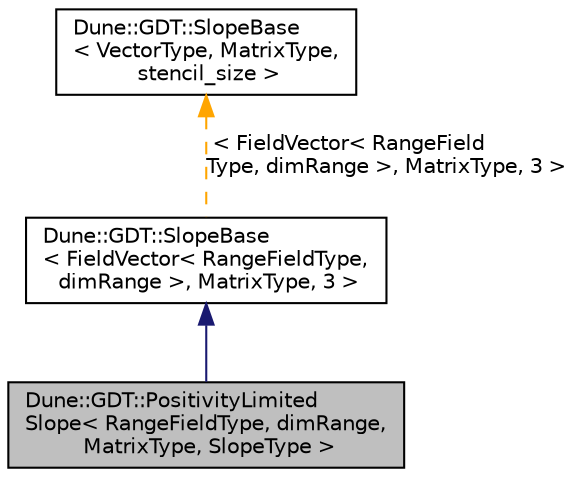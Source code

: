 digraph "Dune::GDT::PositivityLimitedSlope&lt; RangeFieldType, dimRange, MatrixType, SlopeType &gt;"
{
  edge [fontname="Helvetica",fontsize="10",labelfontname="Helvetica",labelfontsize="10"];
  node [fontname="Helvetica",fontsize="10",shape=record];
  Node0 [label="Dune::GDT::PositivityLimited\lSlope\< RangeFieldType, dimRange,\l MatrixType, SlopeType \>",height=0.2,width=0.4,color="black", fillcolor="grey75", style="filled", fontcolor="black"];
  Node1 -> Node0 [dir="back",color="midnightblue",fontsize="10",style="solid",fontname="Helvetica"];
  Node1 [label="Dune::GDT::SlopeBase\l\< FieldVector\< RangeFieldType,\l dimRange \>, MatrixType, 3 \>",height=0.2,width=0.4,color="black", fillcolor="white", style="filled",URL="$a02063.html"];
  Node2 -> Node1 [dir="back",color="orange",fontsize="10",style="dashed",label=" \< FieldVector\< RangeField\lType, dimRange \>, MatrixType, 3 \>" ,fontname="Helvetica"];
  Node2 [label="Dune::GDT::SlopeBase\l\< VectorType, MatrixType,\l stencil_size \>",height=0.2,width=0.4,color="black", fillcolor="white", style="filled",URL="$a02063.html"];
}
